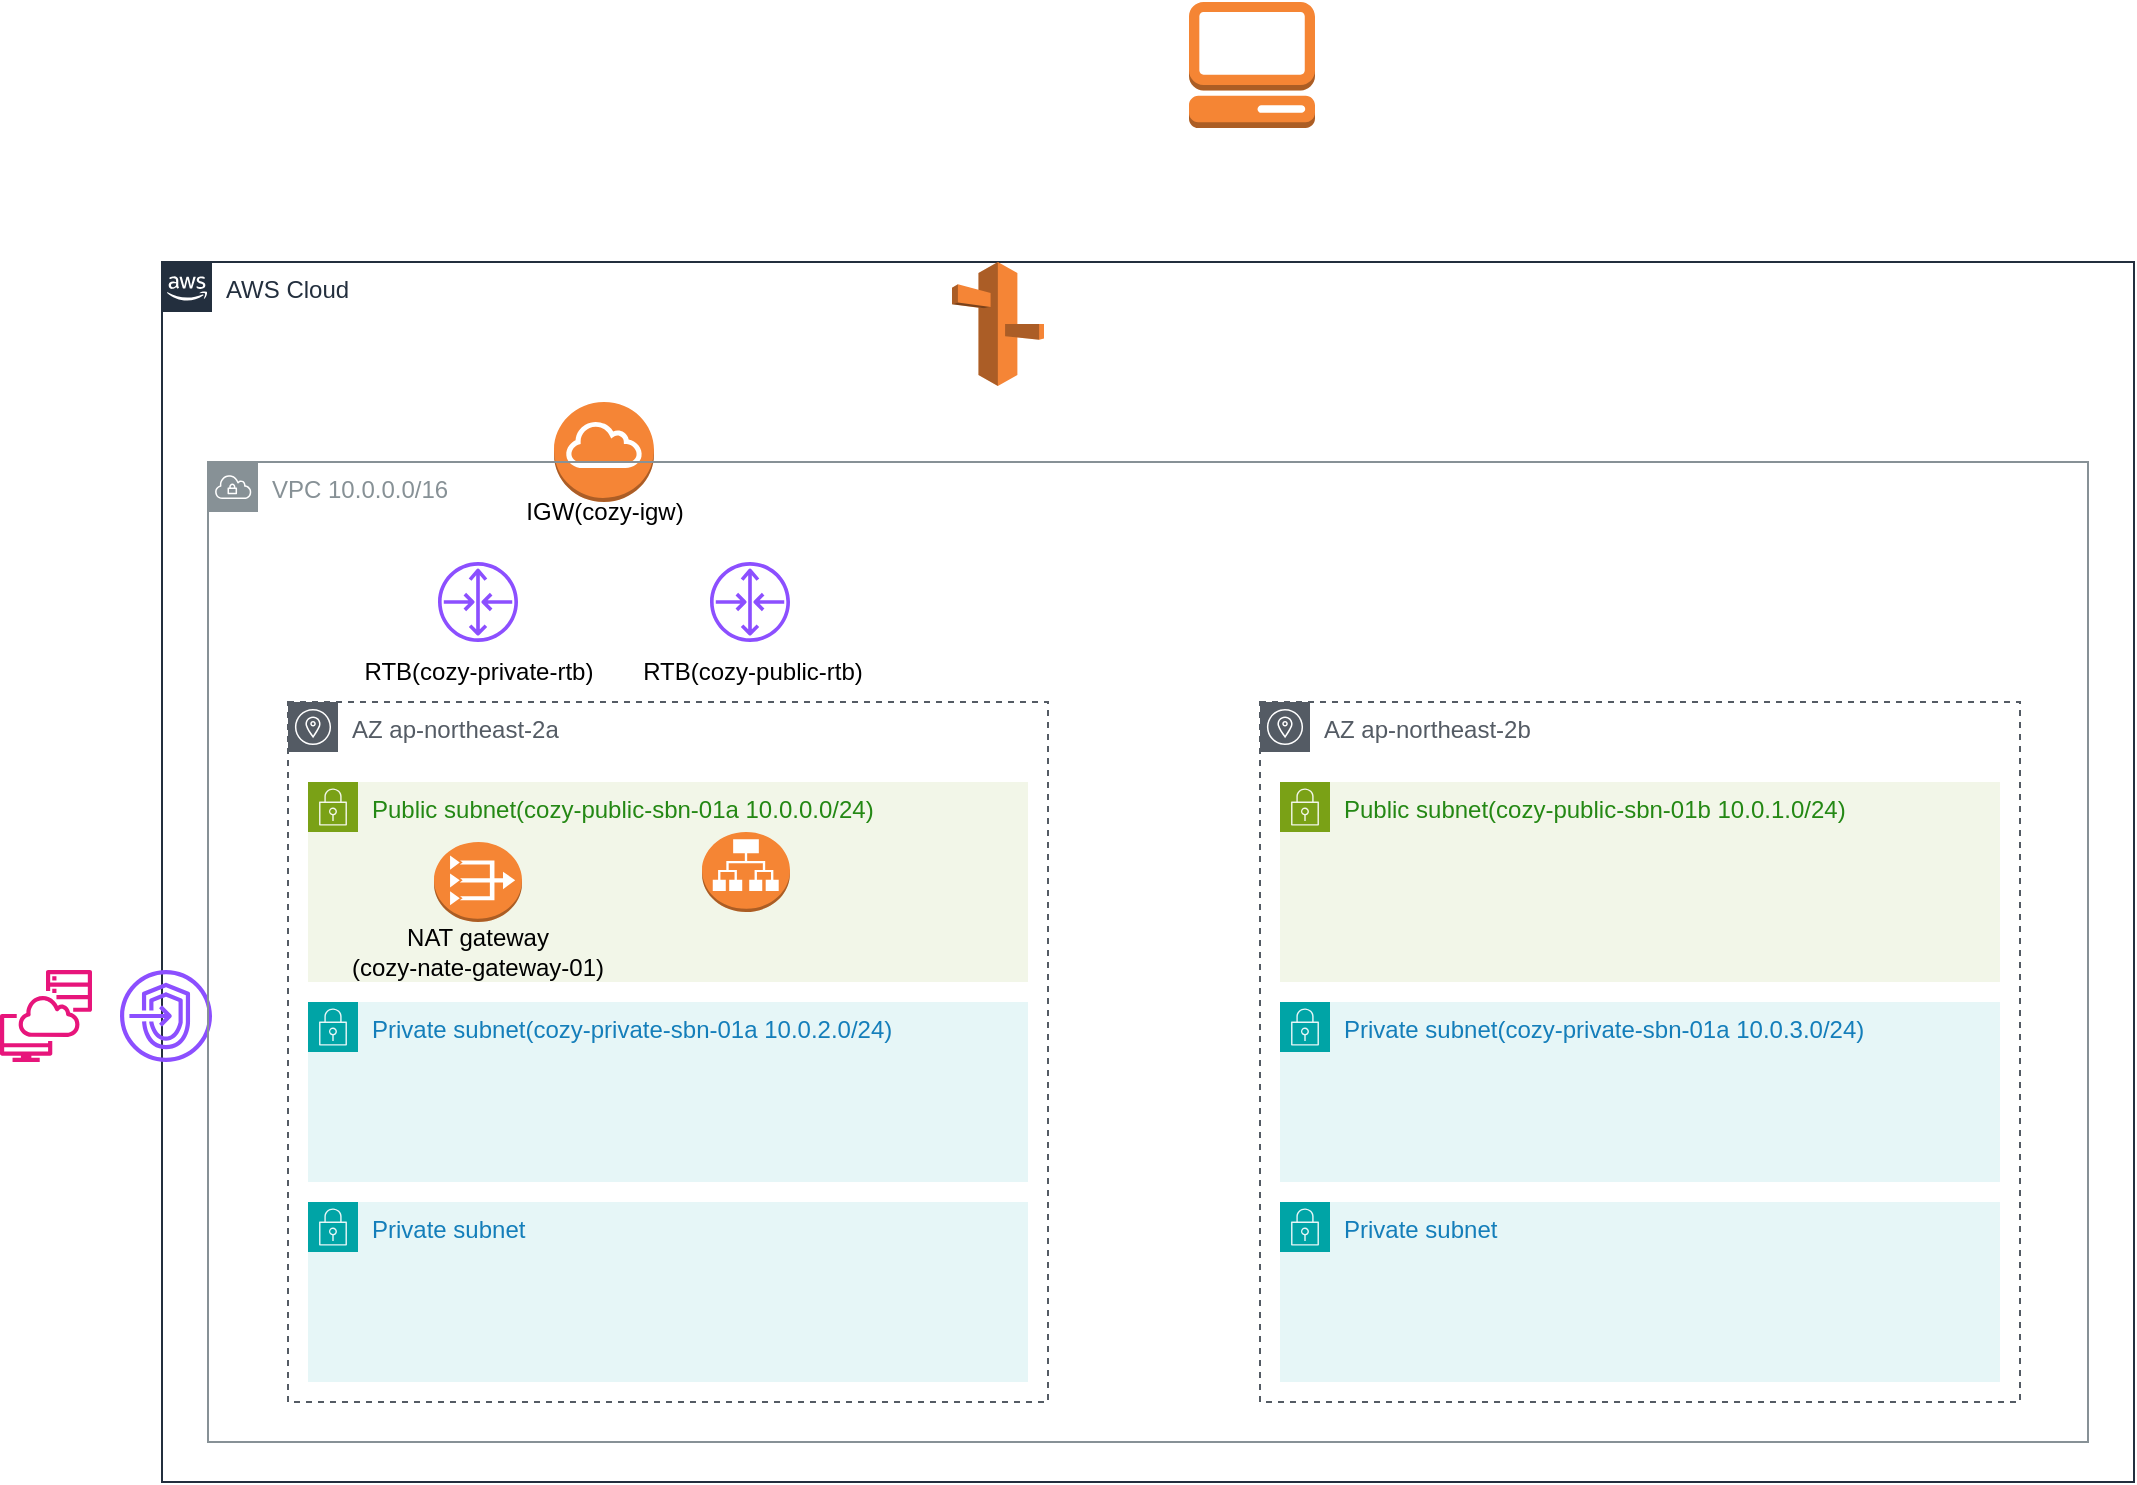 <mxfile version="26.0.13">
  <diagram id="Ht1M8jgEwFfnCIfOTk4-" name="Page-1">
    <mxGraphModel dx="1153" dy="1278" grid="1" gridSize="10" guides="1" tooltips="1" connect="1" arrows="1" fold="1" page="1" pageScale="1" pageWidth="1169" pageHeight="827" math="0" shadow="0">
      <root>
        <mxCell id="0" />
        <mxCell id="1" parent="0" />
        <mxCell id="UEzPUAAOIrF-is8g5C7q-74" value="AWS Cloud" style="points=[[0,0],[0.25,0],[0.5,0],[0.75,0],[1,0],[1,0.25],[1,0.5],[1,0.75],[1,1],[0.75,1],[0.5,1],[0.25,1],[0,1],[0,0.75],[0,0.5],[0,0.25]];outlineConnect=0;gradientColor=none;html=1;whiteSpace=wrap;fontSize=12;fontStyle=0;shape=mxgraph.aws4.group;grIcon=mxgraph.aws4.group_aws_cloud_alt;strokeColor=#232F3E;fillColor=none;verticalAlign=top;align=left;spacingLeft=30;fontColor=#232F3E;dashed=0;labelBackgroundColor=#ffffff;container=1;pointerEvents=0;collapsible=0;recursiveResize=0;" parent="1" vertex="1">
          <mxGeometry x="144" y="140" width="986" height="610" as="geometry" />
        </mxCell>
        <mxCell id="6aTcpgWq0u6PUV2rPB39-3" value="" style="outlineConnect=0;dashed=0;verticalLabelPosition=bottom;verticalAlign=top;align=center;html=1;shape=mxgraph.aws3.route_53;fillColor=#F58536;gradientColor=none;" vertex="1" parent="UEzPUAAOIrF-is8g5C7q-74">
          <mxGeometry x="395" width="46" height="62" as="geometry" />
        </mxCell>
        <mxCell id="6aTcpgWq0u6PUV2rPB39-4" value="" style="outlineConnect=0;dashed=0;verticalLabelPosition=bottom;verticalAlign=top;align=center;html=1;shape=mxgraph.aws3.internet_gateway;fillColor=#F58536;gradientColor=none;" vertex="1" parent="UEzPUAAOIrF-is8g5C7q-74">
          <mxGeometry x="196" y="70" width="50" height="50" as="geometry" />
        </mxCell>
        <mxCell id="6aTcpgWq0u6PUV2rPB39-7" value="AZ ap-northeast-2a" style="sketch=0;outlineConnect=0;gradientColor=none;html=1;whiteSpace=wrap;fontSize=12;fontStyle=0;shape=mxgraph.aws4.group;grIcon=mxgraph.aws4.group_availability_zone;strokeColor=#545B64;fillColor=none;verticalAlign=top;align=left;spacingLeft=30;fontColor=#545B64;dashed=1;" vertex="1" parent="UEzPUAAOIrF-is8g5C7q-74">
          <mxGeometry x="63" y="220" width="380" height="350" as="geometry" />
        </mxCell>
        <mxCell id="6aTcpgWq0u6PUV2rPB39-8" value="Public subnet(cozy-public-sbn-01a 10.0.0.0/24) " style="points=[[0,0],[0.25,0],[0.5,0],[0.75,0],[1,0],[1,0.25],[1,0.5],[1,0.75],[1,1],[0.75,1],[0.5,1],[0.25,1],[0,1],[0,0.75],[0,0.5],[0,0.25]];outlineConnect=0;gradientColor=none;html=1;whiteSpace=wrap;fontSize=12;fontStyle=0;container=1;pointerEvents=0;collapsible=0;recursiveResize=0;shape=mxgraph.aws4.group;grIcon=mxgraph.aws4.group_security_group;grStroke=0;strokeColor=#7AA116;fillColor=#F2F6E8;verticalAlign=top;align=left;spacingLeft=30;fontColor=#248814;dashed=0;" vertex="1" parent="UEzPUAAOIrF-is8g5C7q-74">
          <mxGeometry x="73" y="260" width="360" height="100" as="geometry" />
        </mxCell>
        <mxCell id="6aTcpgWq0u6PUV2rPB39-9" value="Private subnet(cozy-private-sbn-01a 10.0.2.0/24)" style="points=[[0,0],[0.25,0],[0.5,0],[0.75,0],[1,0],[1,0.25],[1,0.5],[1,0.75],[1,1],[0.75,1],[0.5,1],[0.25,1],[0,1],[0,0.75],[0,0.5],[0,0.25]];outlineConnect=0;gradientColor=none;html=1;whiteSpace=wrap;fontSize=12;fontStyle=0;container=1;pointerEvents=0;collapsible=0;recursiveResize=0;shape=mxgraph.aws4.group;grIcon=mxgraph.aws4.group_security_group;grStroke=0;strokeColor=#00A4A6;fillColor=#E6F6F7;verticalAlign=top;align=left;spacingLeft=30;fontColor=#147EBA;dashed=0;" vertex="1" parent="UEzPUAAOIrF-is8g5C7q-74">
          <mxGeometry x="73" y="370" width="360" height="90" as="geometry" />
        </mxCell>
        <mxCell id="6aTcpgWq0u6PUV2rPB39-11" value="Private subnet" style="points=[[0,0],[0.25,0],[0.5,0],[0.75,0],[1,0],[1,0.25],[1,0.5],[1,0.75],[1,1],[0.75,1],[0.5,1],[0.25,1],[0,1],[0,0.75],[0,0.5],[0,0.25]];outlineConnect=0;gradientColor=none;html=1;whiteSpace=wrap;fontSize=12;fontStyle=0;container=1;pointerEvents=0;collapsible=0;recursiveResize=0;shape=mxgraph.aws4.group;grIcon=mxgraph.aws4.group_security_group;grStroke=0;strokeColor=#00A4A6;fillColor=#E6F6F7;verticalAlign=top;align=left;spacingLeft=30;fontColor=#147EBA;dashed=0;" vertex="1" parent="UEzPUAAOIrF-is8g5C7q-74">
          <mxGeometry x="73" y="470" width="360" height="90" as="geometry" />
        </mxCell>
        <mxCell id="6aTcpgWq0u6PUV2rPB39-14" value="" style="sketch=0;outlineConnect=0;fontColor=#232F3E;gradientColor=none;fillColor=#8C4FFF;strokeColor=none;dashed=0;verticalLabelPosition=bottom;verticalAlign=top;align=center;html=1;fontSize=12;fontStyle=0;aspect=fixed;pointerEvents=1;shape=mxgraph.aws4.endpoints;" vertex="1" parent="UEzPUAAOIrF-is8g5C7q-74">
          <mxGeometry x="-21" y="354" width="46" height="46" as="geometry" />
        </mxCell>
        <mxCell id="6aTcpgWq0u6PUV2rPB39-15" value="AZ ap-northeast-2b" style="sketch=0;outlineConnect=0;gradientColor=none;html=1;whiteSpace=wrap;fontSize=12;fontStyle=0;shape=mxgraph.aws4.group;grIcon=mxgraph.aws4.group_availability_zone;strokeColor=#545B64;fillColor=none;verticalAlign=top;align=left;spacingLeft=30;fontColor=#545B64;dashed=1;" vertex="1" parent="UEzPUAAOIrF-is8g5C7q-74">
          <mxGeometry x="549" y="220" width="380" height="350" as="geometry" />
        </mxCell>
        <mxCell id="6aTcpgWq0u6PUV2rPB39-16" value="Public subnet(cozy-public-sbn-01b 10.0.1.0/24) " style="points=[[0,0],[0.25,0],[0.5,0],[0.75,0],[1,0],[1,0.25],[1,0.5],[1,0.75],[1,1],[0.75,1],[0.5,1],[0.25,1],[0,1],[0,0.75],[0,0.5],[0,0.25]];outlineConnect=0;gradientColor=none;html=1;whiteSpace=wrap;fontSize=12;fontStyle=0;container=1;pointerEvents=0;collapsible=0;recursiveResize=0;shape=mxgraph.aws4.group;grIcon=mxgraph.aws4.group_security_group;grStroke=0;strokeColor=#7AA116;fillColor=#F2F6E8;verticalAlign=top;align=left;spacingLeft=30;fontColor=#248814;dashed=0;" vertex="1" parent="UEzPUAAOIrF-is8g5C7q-74">
          <mxGeometry x="559" y="260" width="360" height="100" as="geometry" />
        </mxCell>
        <mxCell id="6aTcpgWq0u6PUV2rPB39-17" value="Private subnet(cozy-private-sbn-01a 10.0.3.0/24)" style="points=[[0,0],[0.25,0],[0.5,0],[0.75,0],[1,0],[1,0.25],[1,0.5],[1,0.75],[1,1],[0.75,1],[0.5,1],[0.25,1],[0,1],[0,0.75],[0,0.5],[0,0.25]];outlineConnect=0;gradientColor=none;html=1;whiteSpace=wrap;fontSize=12;fontStyle=0;container=1;pointerEvents=0;collapsible=0;recursiveResize=0;shape=mxgraph.aws4.group;grIcon=mxgraph.aws4.group_security_group;grStroke=0;strokeColor=#00A4A6;fillColor=#E6F6F7;verticalAlign=top;align=left;spacingLeft=30;fontColor=#147EBA;dashed=0;" vertex="1" parent="UEzPUAAOIrF-is8g5C7q-74">
          <mxGeometry x="559" y="370" width="360" height="90" as="geometry" />
        </mxCell>
        <mxCell id="6aTcpgWq0u6PUV2rPB39-18" value="Private subnet" style="points=[[0,0],[0.25,0],[0.5,0],[0.75,0],[1,0],[1,0.25],[1,0.5],[1,0.75],[1,1],[0.75,1],[0.5,1],[0.25,1],[0,1],[0,0.75],[0,0.5],[0,0.25]];outlineConnect=0;gradientColor=none;html=1;whiteSpace=wrap;fontSize=12;fontStyle=0;container=1;pointerEvents=0;collapsible=0;recursiveResize=0;shape=mxgraph.aws4.group;grIcon=mxgraph.aws4.group_security_group;grStroke=0;strokeColor=#00A4A6;fillColor=#E6F6F7;verticalAlign=top;align=left;spacingLeft=30;fontColor=#147EBA;dashed=0;" vertex="1" parent="UEzPUAAOIrF-is8g5C7q-74">
          <mxGeometry x="559" y="470" width="360" height="90" as="geometry" />
        </mxCell>
        <mxCell id="6aTcpgWq0u6PUV2rPB39-13" value="" style="sketch=0;outlineConnect=0;fontColor=#232F3E;gradientColor=none;fillColor=#E7157B;strokeColor=none;dashed=0;verticalLabelPosition=bottom;verticalAlign=top;align=center;html=1;fontSize=12;fontStyle=0;aspect=fixed;pointerEvents=1;shape=mxgraph.aws4.systems_manager_session_manager;" vertex="1" parent="UEzPUAAOIrF-is8g5C7q-74">
          <mxGeometry x="-81" y="354" width="46" height="46" as="geometry" />
        </mxCell>
        <object label="VPC 10.0.0.0/16" id="6aTcpgWq0u6PUV2rPB39-6">
          <mxCell style="sketch=0;outlineConnect=0;gradientColor=none;html=1;whiteSpace=wrap;fontSize=12;fontStyle=0;shape=mxgraph.aws4.group;grIcon=mxgraph.aws4.group_vpc;strokeColor=#879196;fillColor=none;verticalAlign=top;align=left;spacingLeft=30;fontColor=#879196;dashed=0;" vertex="1" parent="UEzPUAAOIrF-is8g5C7q-74">
            <mxGeometry x="23" y="100" width="940" height="490" as="geometry" />
          </mxCell>
        </object>
        <mxCell id="6aTcpgWq0u6PUV2rPB39-19" value="" style="sketch=0;outlineConnect=0;fontColor=#232F3E;gradientColor=none;fillColor=#8C4FFF;strokeColor=none;dashed=0;verticalLabelPosition=bottom;verticalAlign=top;align=center;html=1;fontSize=12;fontStyle=0;aspect=fixed;pointerEvents=1;shape=mxgraph.aws4.router;" vertex="1" parent="UEzPUAAOIrF-is8g5C7q-74">
          <mxGeometry x="274" y="150" width="40" height="40" as="geometry" />
        </mxCell>
        <mxCell id="6aTcpgWq0u6PUV2rPB39-20" value="" style="outlineConnect=0;dashed=0;verticalLabelPosition=bottom;verticalAlign=top;align=center;html=1;shape=mxgraph.aws3.application_load_balancer;fillColor=#F58534;gradientColor=none;" vertex="1" parent="UEzPUAAOIrF-is8g5C7q-74">
          <mxGeometry x="270" y="285" width="44" height="40" as="geometry" />
        </mxCell>
        <mxCell id="6aTcpgWq0u6PUV2rPB39-21" value="" style="outlineConnect=0;dashed=0;verticalLabelPosition=bottom;verticalAlign=top;align=center;html=1;shape=mxgraph.aws3.vpc_nat_gateway;fillColor=#F58534;gradientColor=none;" vertex="1" parent="UEzPUAAOIrF-is8g5C7q-74">
          <mxGeometry x="136" y="290" width="44" height="40" as="geometry" />
        </mxCell>
        <mxCell id="6aTcpgWq0u6PUV2rPB39-22" value="" style="sketch=0;outlineConnect=0;fontColor=#232F3E;gradientColor=none;fillColor=#8C4FFF;strokeColor=none;dashed=0;verticalLabelPosition=bottom;verticalAlign=top;align=center;html=1;fontSize=12;fontStyle=0;aspect=fixed;pointerEvents=1;shape=mxgraph.aws4.router;" vertex="1" parent="UEzPUAAOIrF-is8g5C7q-74">
          <mxGeometry x="138" y="150" width="40" height="40" as="geometry" />
        </mxCell>
        <mxCell id="6aTcpgWq0u6PUV2rPB39-24" value="IGW(cozy-igw)" style="text;html=1;align=center;verticalAlign=middle;whiteSpace=wrap;rounded=0;" vertex="1" parent="UEzPUAAOIrF-is8g5C7q-74">
          <mxGeometry x="161.5" y="110" width="119" height="30" as="geometry" />
        </mxCell>
        <mxCell id="6aTcpgWq0u6PUV2rPB39-25" value="RTB(cozy-private-rtb)" style="text;html=1;align=center;verticalAlign=middle;whiteSpace=wrap;rounded=0;" vertex="1" parent="UEzPUAAOIrF-is8g5C7q-74">
          <mxGeometry x="98.5" y="190" width="119" height="30" as="geometry" />
        </mxCell>
        <mxCell id="6aTcpgWq0u6PUV2rPB39-26" value="RTB(cozy-public-rtb)" style="text;html=1;align=center;verticalAlign=middle;whiteSpace=wrap;rounded=0;" vertex="1" parent="UEzPUAAOIrF-is8g5C7q-74">
          <mxGeometry x="236" y="190" width="119" height="30" as="geometry" />
        </mxCell>
        <mxCell id="6aTcpgWq0u6PUV2rPB39-27" value="NAT gateway&lt;br&gt;(cozy-nate-gateway-01)" style="text;html=1;align=center;verticalAlign=middle;whiteSpace=wrap;rounded=0;" vertex="1" parent="UEzPUAAOIrF-is8g5C7q-74">
          <mxGeometry x="87.25" y="330" width="141.5" height="30" as="geometry" />
        </mxCell>
        <mxCell id="6aTcpgWq0u6PUV2rPB39-1" value="" style="outlineConnect=0;dashed=0;verticalLabelPosition=bottom;verticalAlign=top;align=center;html=1;shape=mxgraph.aws3.management_console;fillColor=#F58534;gradientColor=none;" vertex="1" parent="1">
          <mxGeometry x="657.5" y="10" width="63" height="63" as="geometry" />
        </mxCell>
      </root>
    </mxGraphModel>
  </diagram>
</mxfile>
